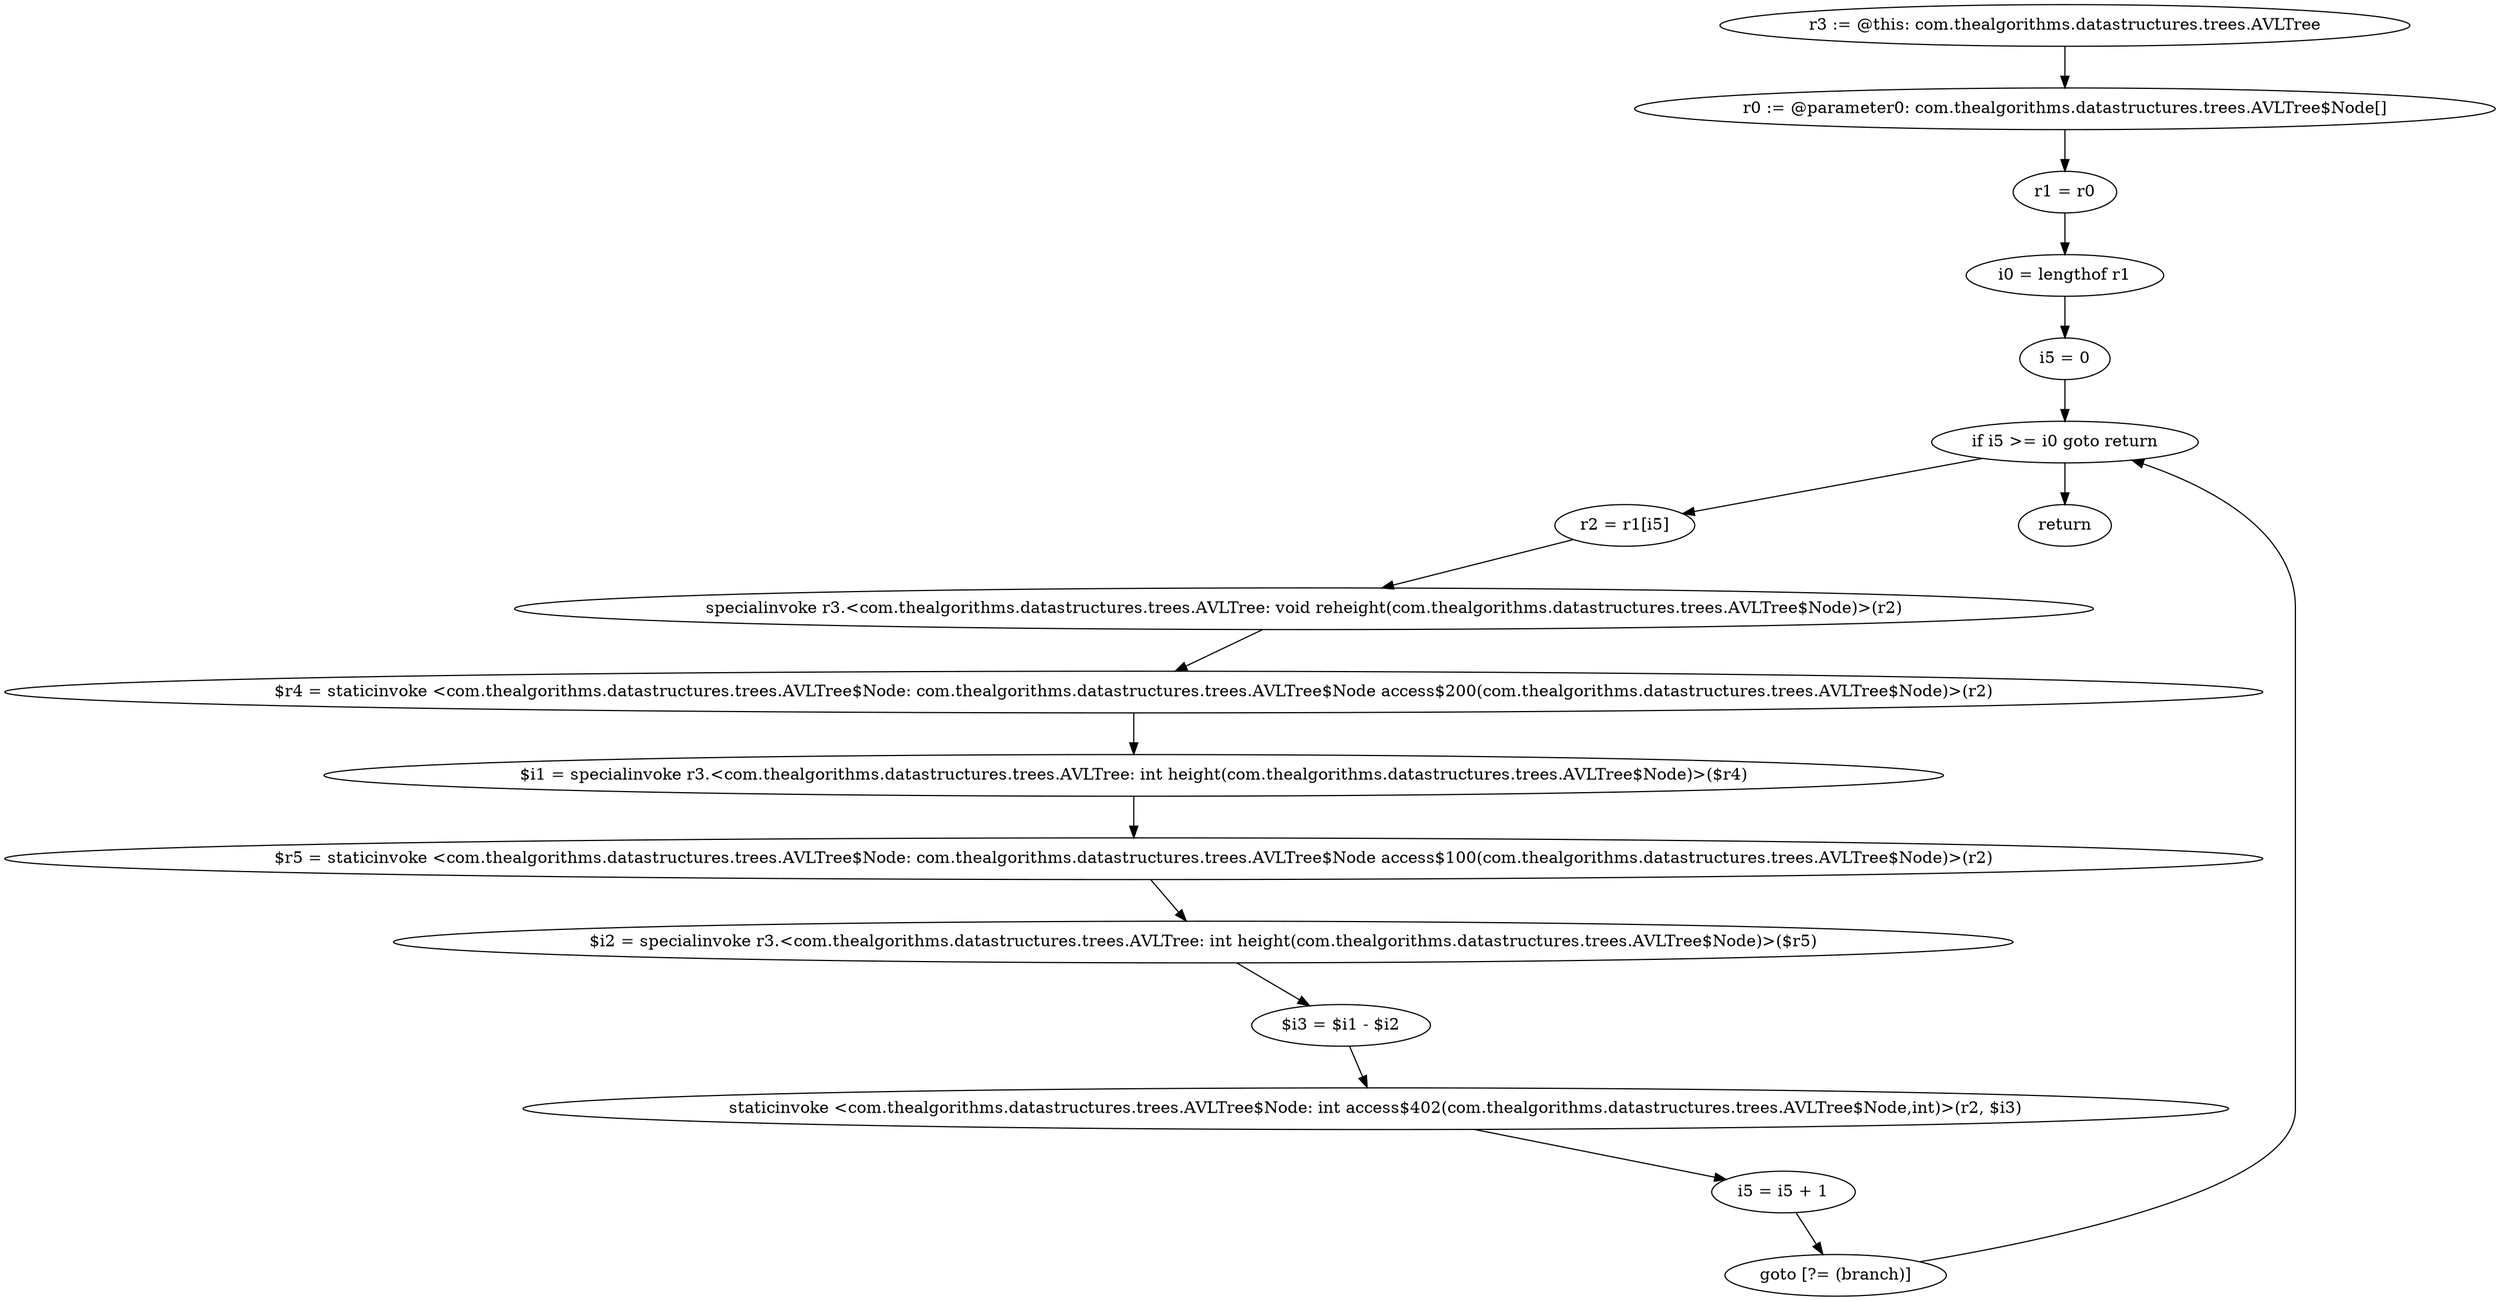 digraph "unitGraph" {
    "r3 := @this: com.thealgorithms.datastructures.trees.AVLTree"
    "r0 := @parameter0: com.thealgorithms.datastructures.trees.AVLTree$Node[]"
    "r1 = r0"
    "i0 = lengthof r1"
    "i5 = 0"
    "if i5 >= i0 goto return"
    "r2 = r1[i5]"
    "specialinvoke r3.<com.thealgorithms.datastructures.trees.AVLTree: void reheight(com.thealgorithms.datastructures.trees.AVLTree$Node)>(r2)"
    "$r4 = staticinvoke <com.thealgorithms.datastructures.trees.AVLTree$Node: com.thealgorithms.datastructures.trees.AVLTree$Node access$200(com.thealgorithms.datastructures.trees.AVLTree$Node)>(r2)"
    "$i1 = specialinvoke r3.<com.thealgorithms.datastructures.trees.AVLTree: int height(com.thealgorithms.datastructures.trees.AVLTree$Node)>($r4)"
    "$r5 = staticinvoke <com.thealgorithms.datastructures.trees.AVLTree$Node: com.thealgorithms.datastructures.trees.AVLTree$Node access$100(com.thealgorithms.datastructures.trees.AVLTree$Node)>(r2)"
    "$i2 = specialinvoke r3.<com.thealgorithms.datastructures.trees.AVLTree: int height(com.thealgorithms.datastructures.trees.AVLTree$Node)>($r5)"
    "$i3 = $i1 - $i2"
    "staticinvoke <com.thealgorithms.datastructures.trees.AVLTree$Node: int access$402(com.thealgorithms.datastructures.trees.AVLTree$Node,int)>(r2, $i3)"
    "i5 = i5 + 1"
    "goto [?= (branch)]"
    "return"
    "r3 := @this: com.thealgorithms.datastructures.trees.AVLTree"->"r0 := @parameter0: com.thealgorithms.datastructures.trees.AVLTree$Node[]";
    "r0 := @parameter0: com.thealgorithms.datastructures.trees.AVLTree$Node[]"->"r1 = r0";
    "r1 = r0"->"i0 = lengthof r1";
    "i0 = lengthof r1"->"i5 = 0";
    "i5 = 0"->"if i5 >= i0 goto return";
    "if i5 >= i0 goto return"->"r2 = r1[i5]";
    "if i5 >= i0 goto return"->"return";
    "r2 = r1[i5]"->"specialinvoke r3.<com.thealgorithms.datastructures.trees.AVLTree: void reheight(com.thealgorithms.datastructures.trees.AVLTree$Node)>(r2)";
    "specialinvoke r3.<com.thealgorithms.datastructures.trees.AVLTree: void reheight(com.thealgorithms.datastructures.trees.AVLTree$Node)>(r2)"->"$r4 = staticinvoke <com.thealgorithms.datastructures.trees.AVLTree$Node: com.thealgorithms.datastructures.trees.AVLTree$Node access$200(com.thealgorithms.datastructures.trees.AVLTree$Node)>(r2)";
    "$r4 = staticinvoke <com.thealgorithms.datastructures.trees.AVLTree$Node: com.thealgorithms.datastructures.trees.AVLTree$Node access$200(com.thealgorithms.datastructures.trees.AVLTree$Node)>(r2)"->"$i1 = specialinvoke r3.<com.thealgorithms.datastructures.trees.AVLTree: int height(com.thealgorithms.datastructures.trees.AVLTree$Node)>($r4)";
    "$i1 = specialinvoke r3.<com.thealgorithms.datastructures.trees.AVLTree: int height(com.thealgorithms.datastructures.trees.AVLTree$Node)>($r4)"->"$r5 = staticinvoke <com.thealgorithms.datastructures.trees.AVLTree$Node: com.thealgorithms.datastructures.trees.AVLTree$Node access$100(com.thealgorithms.datastructures.trees.AVLTree$Node)>(r2)";
    "$r5 = staticinvoke <com.thealgorithms.datastructures.trees.AVLTree$Node: com.thealgorithms.datastructures.trees.AVLTree$Node access$100(com.thealgorithms.datastructures.trees.AVLTree$Node)>(r2)"->"$i2 = specialinvoke r3.<com.thealgorithms.datastructures.trees.AVLTree: int height(com.thealgorithms.datastructures.trees.AVLTree$Node)>($r5)";
    "$i2 = specialinvoke r3.<com.thealgorithms.datastructures.trees.AVLTree: int height(com.thealgorithms.datastructures.trees.AVLTree$Node)>($r5)"->"$i3 = $i1 - $i2";
    "$i3 = $i1 - $i2"->"staticinvoke <com.thealgorithms.datastructures.trees.AVLTree$Node: int access$402(com.thealgorithms.datastructures.trees.AVLTree$Node,int)>(r2, $i3)";
    "staticinvoke <com.thealgorithms.datastructures.trees.AVLTree$Node: int access$402(com.thealgorithms.datastructures.trees.AVLTree$Node,int)>(r2, $i3)"->"i5 = i5 + 1";
    "i5 = i5 + 1"->"goto [?= (branch)]";
    "goto [?= (branch)]"->"if i5 >= i0 goto return";
}
